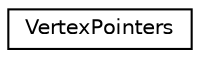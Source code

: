 digraph "Graphical Class Hierarchy"
{
  edge [fontname="Helvetica",fontsize="10",labelfontname="Helvetica",labelfontsize="10"];
  node [fontname="Helvetica",fontsize="10",shape=record];
  rankdir="LR";
  Node1 [label="VertexPointers",height=0.2,width=0.4,color="black", fillcolor="white", style="filled",URL="$struct_vertex_pointers.html"];
}
